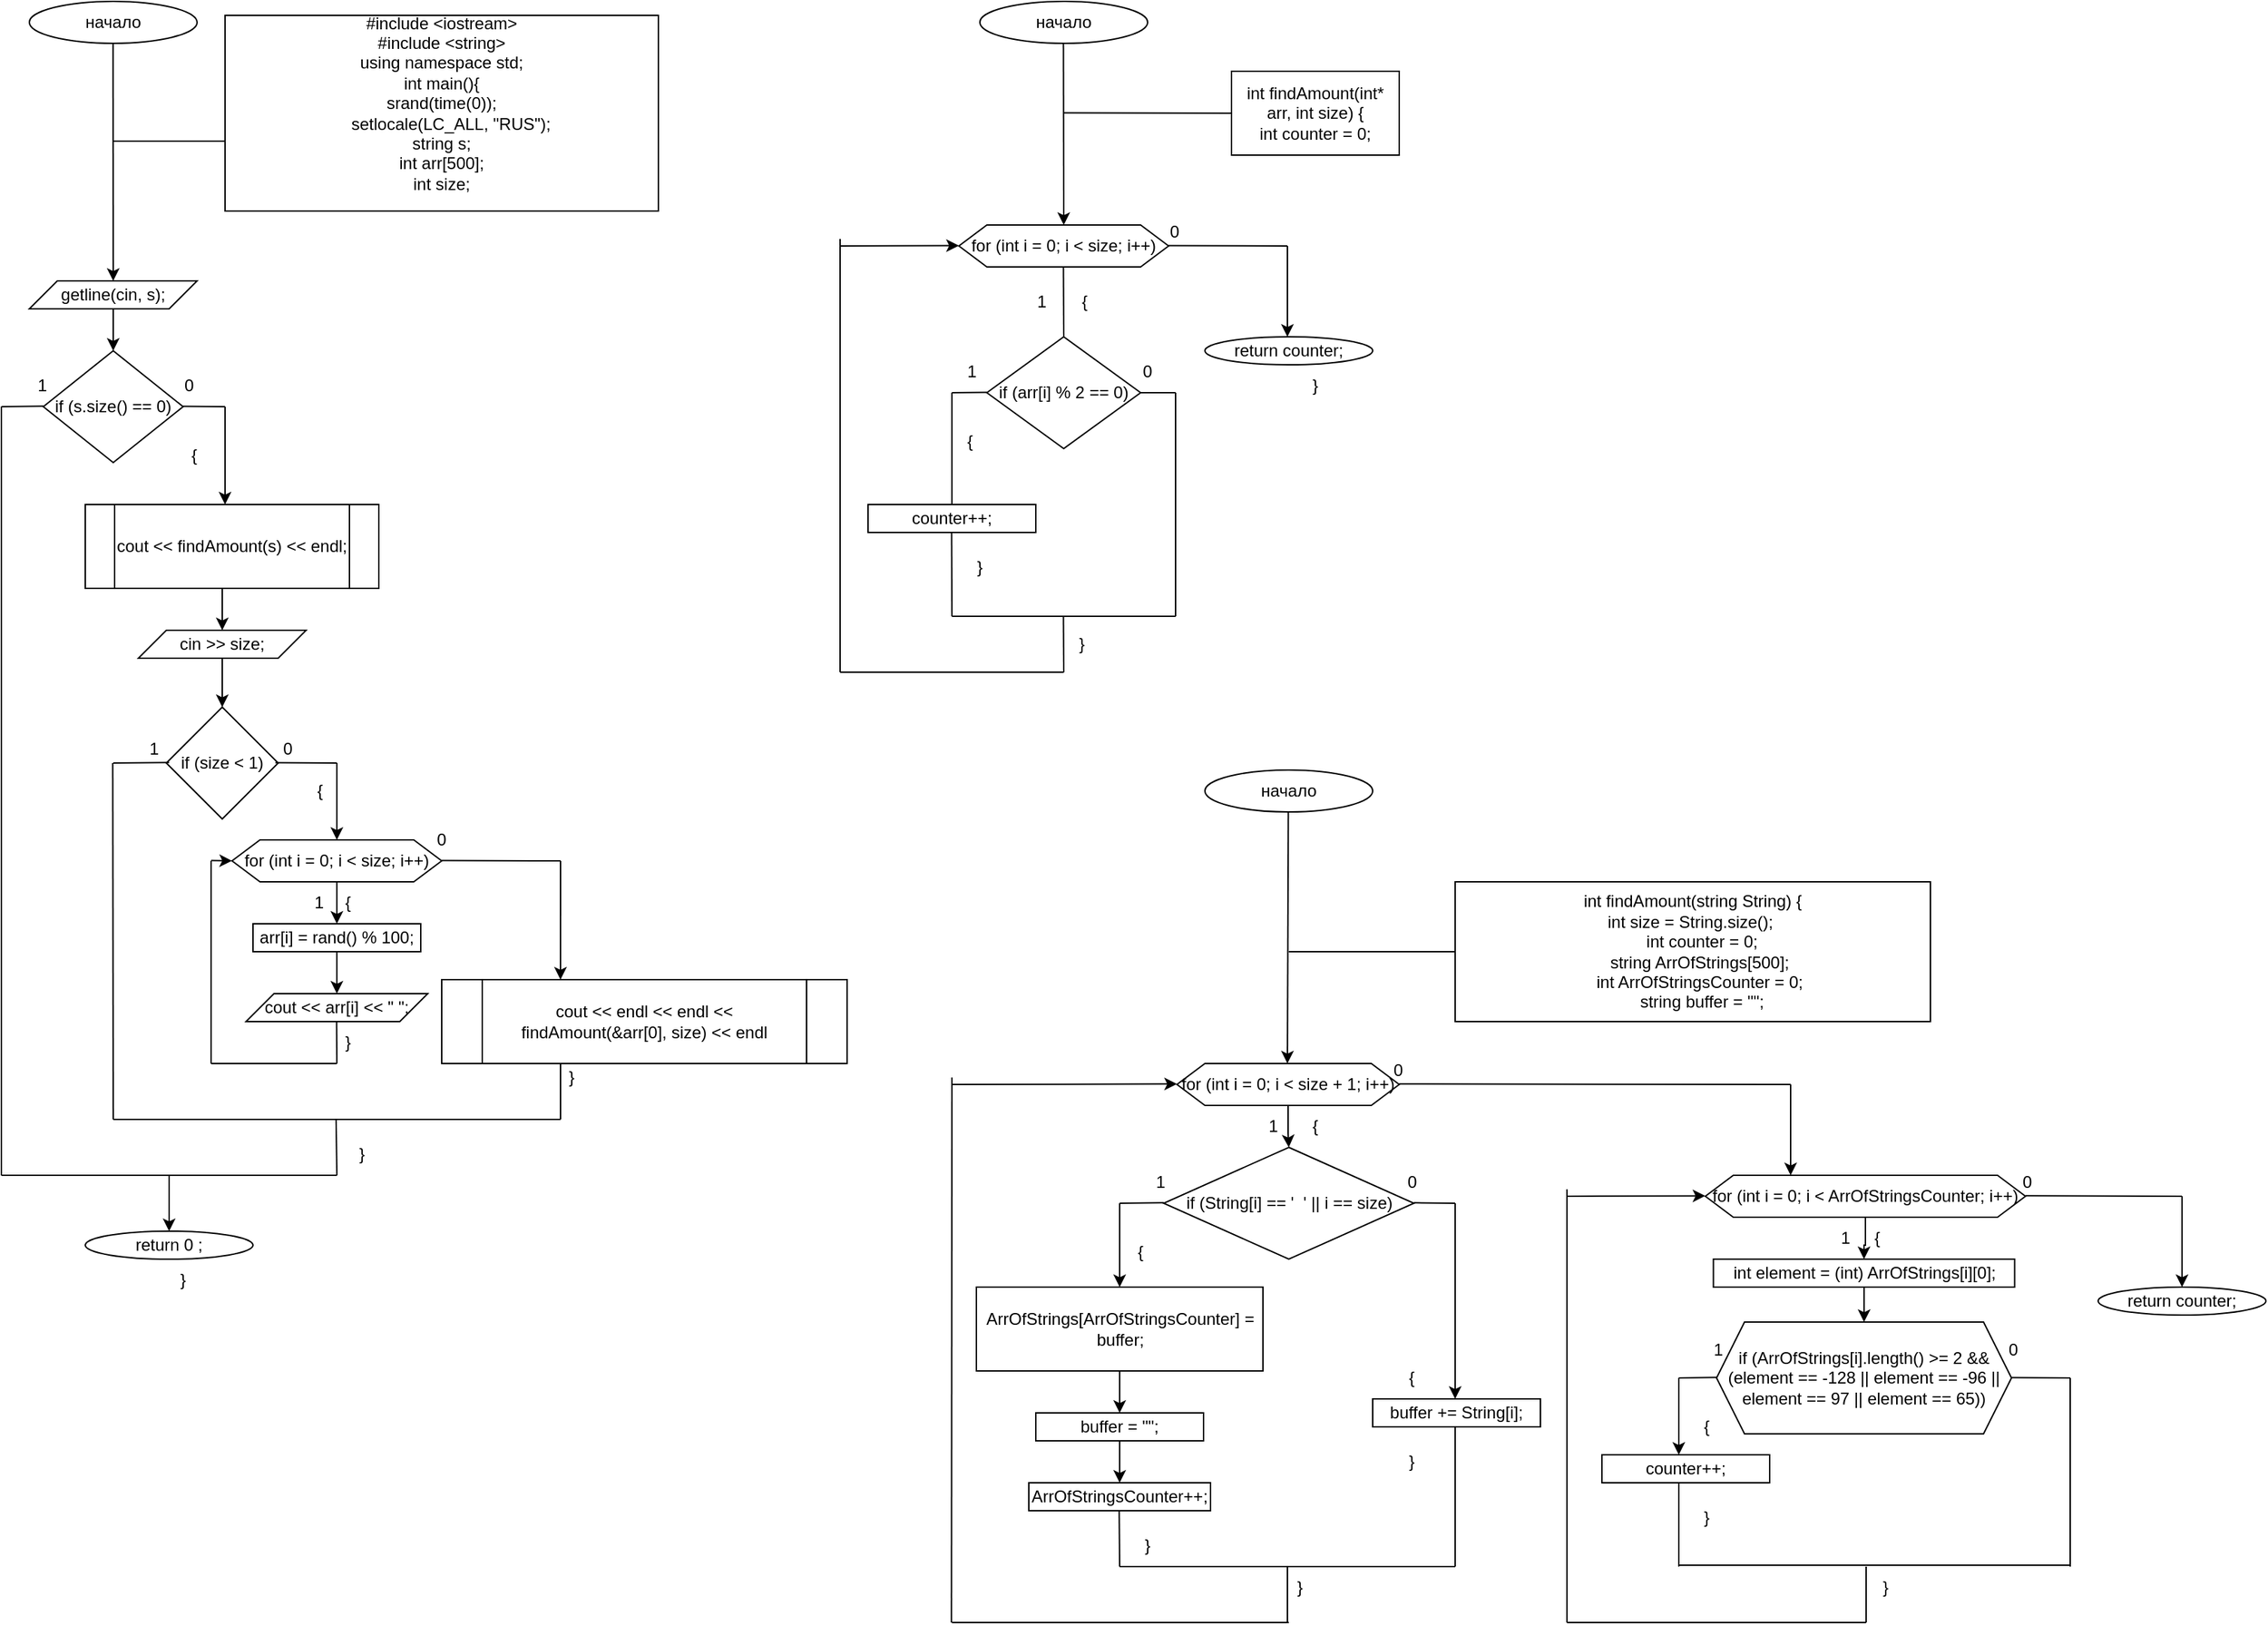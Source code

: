 <mxfile version="23.0.2" type="device">
  <diagram name="Страница — 1" id="Nsl4PjFnW2P_ydw8jDmf">
    <mxGraphModel dx="989" dy="582" grid="1" gridSize="10" guides="1" tooltips="1" connect="1" arrows="1" fold="1" page="1" pageScale="1" pageWidth="827" pageHeight="1169" math="0" shadow="0">
      <root>
        <mxCell id="0" />
        <mxCell id="1" parent="0" />
        <mxCell id="8GzPHoI4pkh3_ykbYWFn-1" value="начало" style="ellipse;whiteSpace=wrap;html=1;" parent="1" vertex="1">
          <mxGeometry x="340" width="120" height="30" as="geometry" />
        </mxCell>
        <mxCell id="8GzPHoI4pkh3_ykbYWFn-2" value="" style="endArrow=classic;html=1;rounded=0;" parent="1" edge="1">
          <mxGeometry width="50" height="50" relative="1" as="geometry">
            <mxPoint x="399.86" y="30" as="sourcePoint" />
            <mxPoint x="400" y="200" as="targetPoint" />
          </mxGeometry>
        </mxCell>
        <mxCell id="8GzPHoI4pkh3_ykbYWFn-3" value="" style="endArrow=none;html=1;rounded=0;" parent="1" edge="1">
          <mxGeometry width="50" height="50" relative="1" as="geometry">
            <mxPoint x="400" y="100" as="sourcePoint" />
            <mxPoint x="480" y="100" as="targetPoint" />
          </mxGeometry>
        </mxCell>
        <mxCell id="8GzPHoI4pkh3_ykbYWFn-4" value="&lt;div&gt;#include &amp;lt;iostream&amp;gt;&lt;/div&gt;&lt;div&gt;#include &amp;lt;string&amp;gt;&lt;/div&gt;&lt;div&gt;&lt;span style=&quot;background-color: initial;&quot;&gt;using namespace std;&lt;/span&gt;&lt;br&gt;&lt;/div&gt;&lt;div&gt;&lt;span style=&quot;background-color: initial;&quot;&gt;&lt;div&gt;int main()&lt;span style=&quot;background-color: initial;&quot;&gt;{&lt;/span&gt;&lt;/div&gt;&lt;div&gt;&lt;span style=&quot;background-color: initial;&quot;&gt;srand(time(0));&lt;br&gt;&lt;/span&gt;&lt;/div&gt;&lt;div&gt;&lt;span style=&quot;&quot;&gt;&amp;nbsp;&amp;nbsp;&amp;nbsp;&amp;nbsp;&lt;/span&gt;setlocale(LC_ALL, &quot;RUS&quot;);&lt;/div&gt;&lt;div&gt;string s;&lt;/div&gt;&lt;div&gt;&lt;div&gt;int arr[500];&lt;/div&gt;&lt;div&gt;int size;&lt;span style=&quot;&quot;&gt;&lt;/span&gt;&lt;/div&gt;&lt;/div&gt;&lt;div&gt;&lt;br&gt;&lt;/div&gt;&lt;/span&gt;&lt;/div&gt;" style="rounded=0;whiteSpace=wrap;html=1;" parent="1" vertex="1">
          <mxGeometry x="480" y="10" width="310" height="140" as="geometry" />
        </mxCell>
        <mxCell id="8GzPHoI4pkh3_ykbYWFn-7" style="edgeStyle=orthogonalEdgeStyle;rounded=0;orthogonalLoop=1;jettySize=auto;html=1;entryX=0.5;entryY=0;entryDx=0;entryDy=0;" parent="1" source="8GzPHoI4pkh3_ykbYWFn-5" target="8GzPHoI4pkh3_ykbYWFn-6" edge="1">
          <mxGeometry relative="1" as="geometry" />
        </mxCell>
        <mxCell id="8GzPHoI4pkh3_ykbYWFn-5" value="getline(cin, s);" style="shape=parallelogram;perimeter=parallelogramPerimeter;whiteSpace=wrap;html=1;fixedSize=1;" parent="1" vertex="1">
          <mxGeometry x="340" y="200" width="120" height="20" as="geometry" />
        </mxCell>
        <mxCell id="8GzPHoI4pkh3_ykbYWFn-6" value="if (s.size() == 0)" style="rhombus;whiteSpace=wrap;html=1;" parent="1" vertex="1">
          <mxGeometry x="350" y="250" width="100" height="80" as="geometry" />
        </mxCell>
        <mxCell id="8GzPHoI4pkh3_ykbYWFn-8" value="" style="endArrow=none;html=1;rounded=0;" parent="1" edge="1">
          <mxGeometry width="50" height="50" relative="1" as="geometry">
            <mxPoint x="450" y="289.8" as="sourcePoint" />
            <mxPoint x="480" y="290" as="targetPoint" />
          </mxGeometry>
        </mxCell>
        <mxCell id="8GzPHoI4pkh3_ykbYWFn-9" value="" style="endArrow=classic;html=1;rounded=0;" parent="1" edge="1">
          <mxGeometry width="50" height="50" relative="1" as="geometry">
            <mxPoint x="480" y="290" as="sourcePoint" />
            <mxPoint x="480" y="360" as="targetPoint" />
          </mxGeometry>
        </mxCell>
        <mxCell id="8GzPHoI4pkh3_ykbYWFn-12" style="edgeStyle=orthogonalEdgeStyle;rounded=0;orthogonalLoop=1;jettySize=auto;html=1;entryX=0.5;entryY=0;entryDx=0;entryDy=0;" parent="1" target="8GzPHoI4pkh3_ykbYWFn-11" edge="1">
          <mxGeometry relative="1" as="geometry">
            <mxPoint x="478" y="420" as="sourcePoint" />
          </mxGeometry>
        </mxCell>
        <mxCell id="8GzPHoI4pkh3_ykbYWFn-14" style="edgeStyle=orthogonalEdgeStyle;rounded=0;orthogonalLoop=1;jettySize=auto;html=1;entryX=0.5;entryY=0;entryDx=0;entryDy=0;" parent="1" source="8GzPHoI4pkh3_ykbYWFn-11" target="8GzPHoI4pkh3_ykbYWFn-13" edge="1">
          <mxGeometry relative="1" as="geometry" />
        </mxCell>
        <mxCell id="8GzPHoI4pkh3_ykbYWFn-11" value="cin &amp;gt;&amp;gt; size;" style="shape=parallelogram;perimeter=parallelogramPerimeter;whiteSpace=wrap;html=1;fixedSize=1;" parent="1" vertex="1">
          <mxGeometry x="418" y="450" width="120" height="20" as="geometry" />
        </mxCell>
        <mxCell id="8GzPHoI4pkh3_ykbYWFn-13" value="if (size &amp;lt; 1)" style="rhombus;whiteSpace=wrap;html=1;" parent="1" vertex="1">
          <mxGeometry x="438" y="505" width="80" height="80" as="geometry" />
        </mxCell>
        <mxCell id="8GzPHoI4pkh3_ykbYWFn-15" value="" style="endArrow=none;html=1;rounded=0;" parent="1" edge="1">
          <mxGeometry width="50" height="50" relative="1" as="geometry">
            <mxPoint x="516" y="544.8" as="sourcePoint" />
            <mxPoint x="560" y="545" as="targetPoint" />
          </mxGeometry>
        </mxCell>
        <mxCell id="8GzPHoI4pkh3_ykbYWFn-16" value="" style="endArrow=classic;html=1;rounded=0;" parent="1" edge="1">
          <mxGeometry width="50" height="50" relative="1" as="geometry">
            <mxPoint x="560" y="545" as="sourcePoint" />
            <mxPoint x="560" y="600" as="targetPoint" />
          </mxGeometry>
        </mxCell>
        <mxCell id="8GzPHoI4pkh3_ykbYWFn-20" style="edgeStyle=orthogonalEdgeStyle;rounded=0;orthogonalLoop=1;jettySize=auto;html=1;entryX=0.5;entryY=0;entryDx=0;entryDy=0;" parent="1" source="8GzPHoI4pkh3_ykbYWFn-17" target="8GzPHoI4pkh3_ykbYWFn-18" edge="1">
          <mxGeometry relative="1" as="geometry" />
        </mxCell>
        <mxCell id="8GzPHoI4pkh3_ykbYWFn-17" value="for (int i = 0; i &amp;lt; size; i++)" style="shape=hexagon;perimeter=hexagonPerimeter2;whiteSpace=wrap;html=1;fixedSize=1;" parent="1" vertex="1">
          <mxGeometry x="485" y="600" width="150" height="30" as="geometry" />
        </mxCell>
        <mxCell id="8GzPHoI4pkh3_ykbYWFn-23" style="edgeStyle=orthogonalEdgeStyle;rounded=0;orthogonalLoop=1;jettySize=auto;html=1;entryX=0.5;entryY=0;entryDx=0;entryDy=0;" parent="1" source="8GzPHoI4pkh3_ykbYWFn-18" target="8GzPHoI4pkh3_ykbYWFn-21" edge="1">
          <mxGeometry relative="1" as="geometry" />
        </mxCell>
        <mxCell id="8GzPHoI4pkh3_ykbYWFn-18" value="arr[i] = rand() % 100;" style="rounded=0;whiteSpace=wrap;html=1;" parent="1" vertex="1">
          <mxGeometry x="500" y="660" width="120" height="20" as="geometry" />
        </mxCell>
        <mxCell id="8GzPHoI4pkh3_ykbYWFn-19" value="cout &amp;lt;&amp;lt; findAmount(s) &amp;lt;&amp;lt; endl;" style="shape=process;whiteSpace=wrap;html=1;backgroundOutline=1;" parent="1" vertex="1">
          <mxGeometry x="380" y="360" width="210" height="60" as="geometry" />
        </mxCell>
        <mxCell id="8GzPHoI4pkh3_ykbYWFn-21" value="cout &amp;lt;&amp;lt; arr[i] &amp;lt;&amp;lt; &quot; &quot;;" style="shape=parallelogram;perimeter=parallelogramPerimeter;whiteSpace=wrap;html=1;fixedSize=1;" parent="1" vertex="1">
          <mxGeometry x="495" y="710" width="130" height="20" as="geometry" />
        </mxCell>
        <mxCell id="8GzPHoI4pkh3_ykbYWFn-24" value="" style="endArrow=none;html=1;rounded=0;" parent="1" edge="1">
          <mxGeometry width="50" height="50" relative="1" as="geometry">
            <mxPoint x="559.8" y="730" as="sourcePoint" />
            <mxPoint x="560" y="760" as="targetPoint" />
          </mxGeometry>
        </mxCell>
        <mxCell id="8GzPHoI4pkh3_ykbYWFn-25" value="" style="endArrow=none;html=1;rounded=0;" parent="1" edge="1">
          <mxGeometry width="50" height="50" relative="1" as="geometry">
            <mxPoint x="470" y="760" as="sourcePoint" />
            <mxPoint x="560" y="760" as="targetPoint" />
          </mxGeometry>
        </mxCell>
        <mxCell id="8GzPHoI4pkh3_ykbYWFn-26" value="" style="endArrow=none;html=1;rounded=0;" parent="1" edge="1">
          <mxGeometry width="50" height="50" relative="1" as="geometry">
            <mxPoint x="470" y="760" as="sourcePoint" />
            <mxPoint x="470" y="615" as="targetPoint" />
          </mxGeometry>
        </mxCell>
        <mxCell id="8GzPHoI4pkh3_ykbYWFn-27" value="" style="endArrow=classic;html=1;rounded=0;entryX=0;entryY=0.5;entryDx=0;entryDy=0;" parent="1" target="8GzPHoI4pkh3_ykbYWFn-17" edge="1">
          <mxGeometry width="50" height="50" relative="1" as="geometry">
            <mxPoint x="470" y="614.8" as="sourcePoint" />
            <mxPoint x="510" y="614.8" as="targetPoint" />
          </mxGeometry>
        </mxCell>
        <mxCell id="8GzPHoI4pkh3_ykbYWFn-28" value="1" style="text;strokeColor=none;fillColor=none;align=left;verticalAlign=middle;spacingLeft=4;spacingRight=4;overflow=hidden;points=[[0,0.5],[1,0.5]];portConstraint=eastwest;rotatable=0;whiteSpace=wrap;html=1;" parent="1" vertex="1">
          <mxGeometry x="538" y="630" width="80" height="30" as="geometry" />
        </mxCell>
        <mxCell id="8GzPHoI4pkh3_ykbYWFn-29" value="{" style="text;strokeColor=none;fillColor=none;align=left;verticalAlign=middle;spacingLeft=4;spacingRight=4;overflow=hidden;points=[[0,0.5],[1,0.5]];portConstraint=eastwest;rotatable=0;whiteSpace=wrap;html=1;" parent="1" vertex="1">
          <mxGeometry x="560" y="630" width="80" height="30" as="geometry" />
        </mxCell>
        <mxCell id="8GzPHoI4pkh3_ykbYWFn-30" value="}" style="text;strokeColor=none;fillColor=none;align=left;verticalAlign=middle;spacingLeft=4;spacingRight=4;overflow=hidden;points=[[0,0.5],[1,0.5]];portConstraint=eastwest;rotatable=0;whiteSpace=wrap;html=1;" parent="1" vertex="1">
          <mxGeometry x="560" y="730" width="80" height="30" as="geometry" />
        </mxCell>
        <mxCell id="8GzPHoI4pkh3_ykbYWFn-31" value="" style="endArrow=none;html=1;rounded=0;" parent="1" edge="1">
          <mxGeometry width="50" height="50" relative="1" as="geometry">
            <mxPoint x="635" y="614.8" as="sourcePoint" />
            <mxPoint x="720" y="615" as="targetPoint" />
          </mxGeometry>
        </mxCell>
        <mxCell id="8GzPHoI4pkh3_ykbYWFn-32" value="" style="endArrow=classic;html=1;rounded=0;entryX=0.293;entryY=0;entryDx=0;entryDy=0;entryPerimeter=0;" parent="1" target="8GzPHoI4pkh3_ykbYWFn-34" edge="1">
          <mxGeometry width="50" height="50" relative="1" as="geometry">
            <mxPoint x="720" y="615" as="sourcePoint" />
            <mxPoint x="720" y="680" as="targetPoint" />
          </mxGeometry>
        </mxCell>
        <mxCell id="8GzPHoI4pkh3_ykbYWFn-34" value="cout &amp;lt;&amp;lt; endl &amp;lt;&amp;lt; endl &amp;lt;&amp;lt; findAmount(&amp;amp;arr[0], size) &amp;lt;&amp;lt; endl" style="shape=process;whiteSpace=wrap;html=1;backgroundOutline=1;" parent="1" vertex="1">
          <mxGeometry x="635" y="700" width="290" height="60" as="geometry" />
        </mxCell>
        <mxCell id="8GzPHoI4pkh3_ykbYWFn-35" value="" style="endArrow=none;html=1;rounded=0;" parent="1" edge="1">
          <mxGeometry width="50" height="50" relative="1" as="geometry">
            <mxPoint x="720" y="800" as="sourcePoint" />
            <mxPoint x="720" y="760" as="targetPoint" />
          </mxGeometry>
        </mxCell>
        <mxCell id="8GzPHoI4pkh3_ykbYWFn-36" value="0" style="text;html=1;strokeColor=none;fillColor=none;align=center;verticalAlign=middle;whiteSpace=wrap;rounded=0;" parent="1" vertex="1">
          <mxGeometry x="495" y="520" width="60" height="30" as="geometry" />
        </mxCell>
        <mxCell id="8GzPHoI4pkh3_ykbYWFn-37" value="{" style="text;html=1;strokeColor=none;fillColor=none;align=center;verticalAlign=middle;whiteSpace=wrap;rounded=0;" parent="1" vertex="1">
          <mxGeometry x="518" y="550" width="60" height="30" as="geometry" />
        </mxCell>
        <mxCell id="8GzPHoI4pkh3_ykbYWFn-38" value="}" style="text;strokeColor=none;fillColor=none;align=left;verticalAlign=middle;spacingLeft=4;spacingRight=4;overflow=hidden;points=[[0,0.5],[1,0.5]];portConstraint=eastwest;rotatable=0;whiteSpace=wrap;html=1;" parent="1" vertex="1">
          <mxGeometry x="720" y="760" width="80" height="20" as="geometry" />
        </mxCell>
        <mxCell id="8GzPHoI4pkh3_ykbYWFn-39" value="" style="endArrow=none;html=1;rounded=0;" parent="1" edge="1">
          <mxGeometry width="50" height="50" relative="1" as="geometry">
            <mxPoint x="400" y="800" as="sourcePoint" />
            <mxPoint x="720" y="800" as="targetPoint" />
          </mxGeometry>
        </mxCell>
        <mxCell id="8GzPHoI4pkh3_ykbYWFn-40" value="" style="endArrow=none;html=1;rounded=0;" parent="1" edge="1">
          <mxGeometry width="50" height="50" relative="1" as="geometry">
            <mxPoint x="400" y="545" as="sourcePoint" />
            <mxPoint x="440" y="544.66" as="targetPoint" />
          </mxGeometry>
        </mxCell>
        <mxCell id="8GzPHoI4pkh3_ykbYWFn-41" value="" style="endArrow=none;html=1;rounded=0;" parent="1" edge="1">
          <mxGeometry width="50" height="50" relative="1" as="geometry">
            <mxPoint x="400" y="800" as="sourcePoint" />
            <mxPoint x="399.66" y="545" as="targetPoint" />
          </mxGeometry>
        </mxCell>
        <mxCell id="8GzPHoI4pkh3_ykbYWFn-43" value="" style="endArrow=none;html=1;rounded=0;" parent="1" edge="1">
          <mxGeometry width="50" height="50" relative="1" as="geometry">
            <mxPoint x="560" y="840" as="sourcePoint" />
            <mxPoint x="559.43" y="800" as="targetPoint" />
          </mxGeometry>
        </mxCell>
        <mxCell id="8GzPHoI4pkh3_ykbYWFn-44" value="" style="endArrow=none;html=1;rounded=0;" parent="1" edge="1">
          <mxGeometry width="50" height="50" relative="1" as="geometry">
            <mxPoint x="320" y="840" as="sourcePoint" />
            <mxPoint x="560" y="840" as="targetPoint" />
          </mxGeometry>
        </mxCell>
        <mxCell id="8GzPHoI4pkh3_ykbYWFn-45" value="" style="endArrow=none;html=1;rounded=0;" parent="1" edge="1">
          <mxGeometry width="50" height="50" relative="1" as="geometry">
            <mxPoint x="320" y="290" as="sourcePoint" />
            <mxPoint x="350" y="289.58" as="targetPoint" />
          </mxGeometry>
        </mxCell>
        <mxCell id="8GzPHoI4pkh3_ykbYWFn-46" value="" style="endArrow=none;html=1;rounded=0;" parent="1" edge="1">
          <mxGeometry width="50" height="50" relative="1" as="geometry">
            <mxPoint x="320" y="840" as="sourcePoint" />
            <mxPoint x="320" y="290" as="targetPoint" />
          </mxGeometry>
        </mxCell>
        <mxCell id="8GzPHoI4pkh3_ykbYWFn-47" value="" style="endArrow=classic;html=1;rounded=0;" parent="1" edge="1">
          <mxGeometry width="50" height="50" relative="1" as="geometry">
            <mxPoint x="440" y="840" as="sourcePoint" />
            <mxPoint x="440" y="880" as="targetPoint" />
          </mxGeometry>
        </mxCell>
        <mxCell id="8GzPHoI4pkh3_ykbYWFn-48" value="return 0 ;" style="ellipse;whiteSpace=wrap;html=1;" parent="1" vertex="1">
          <mxGeometry x="380" y="880" width="120" height="20" as="geometry" />
        </mxCell>
        <mxCell id="8GzPHoI4pkh3_ykbYWFn-49" value="}" style="text;strokeColor=none;fillColor=none;align=left;verticalAlign=middle;spacingLeft=4;spacingRight=4;overflow=hidden;points=[[0,0.5],[1,0.5]];portConstraint=eastwest;rotatable=0;whiteSpace=wrap;html=1;" parent="1" vertex="1">
          <mxGeometry x="570" y="810" width="80" height="30" as="geometry" />
        </mxCell>
        <mxCell id="8GzPHoI4pkh3_ykbYWFn-50" value="0" style="text;strokeColor=none;fillColor=none;align=left;verticalAlign=middle;spacingLeft=4;spacingRight=4;overflow=hidden;points=[[0,0.5],[1,0.5]];portConstraint=eastwest;rotatable=0;whiteSpace=wrap;html=1;" parent="1" vertex="1">
          <mxGeometry x="445" y="260" width="80" height="30" as="geometry" />
        </mxCell>
        <mxCell id="8GzPHoI4pkh3_ykbYWFn-51" value="1" style="text;strokeColor=none;fillColor=none;align=left;verticalAlign=middle;spacingLeft=4;spacingRight=4;overflow=hidden;points=[[0,0.5],[1,0.5]];portConstraint=eastwest;rotatable=0;whiteSpace=wrap;html=1;" parent="1" vertex="1">
          <mxGeometry x="420" y="520" width="80" height="30" as="geometry" />
        </mxCell>
        <mxCell id="8GzPHoI4pkh3_ykbYWFn-52" value="1" style="text;strokeColor=none;fillColor=none;align=left;verticalAlign=middle;spacingLeft=4;spacingRight=4;overflow=hidden;points=[[0,0.5],[1,0.5]];portConstraint=eastwest;rotatable=0;whiteSpace=wrap;html=1;" parent="1" vertex="1">
          <mxGeometry x="340" y="260" width="80" height="30" as="geometry" />
        </mxCell>
        <mxCell id="8GzPHoI4pkh3_ykbYWFn-53" value="}" style="text;html=1;strokeColor=none;fillColor=none;align=center;verticalAlign=middle;whiteSpace=wrap;rounded=0;" parent="1" vertex="1">
          <mxGeometry x="420" y="900" width="60" height="30" as="geometry" />
        </mxCell>
        <mxCell id="8GzPHoI4pkh3_ykbYWFn-54" value="{" style="text;strokeColor=none;fillColor=none;align=left;verticalAlign=middle;spacingLeft=4;spacingRight=4;overflow=hidden;points=[[0,0.5],[1,0.5]];portConstraint=eastwest;rotatable=0;whiteSpace=wrap;html=1;" parent="1" vertex="1">
          <mxGeometry x="450" y="310" width="80" height="30" as="geometry" />
        </mxCell>
        <mxCell id="8GzPHoI4pkh3_ykbYWFn-55" value="0" style="text;html=1;strokeColor=none;fillColor=none;align=center;verticalAlign=middle;whiteSpace=wrap;rounded=0;" parent="1" vertex="1">
          <mxGeometry x="605" y="585" width="60" height="30" as="geometry" />
        </mxCell>
        <mxCell id="8GzPHoI4pkh3_ykbYWFn-56" value="начало" style="ellipse;whiteSpace=wrap;html=1;" parent="1" vertex="1">
          <mxGeometry x="1020" width="120" height="30" as="geometry" />
        </mxCell>
        <mxCell id="8GzPHoI4pkh3_ykbYWFn-58" value="" style="endArrow=none;html=1;rounded=0;" parent="1" edge="1">
          <mxGeometry width="50" height="50" relative="1" as="geometry">
            <mxPoint x="1080" y="79.76" as="sourcePoint" />
            <mxPoint x="1200" y="80" as="targetPoint" />
          </mxGeometry>
        </mxCell>
        <mxCell id="8GzPHoI4pkh3_ykbYWFn-59" value="&lt;div&gt;int findAmount(int* arr, int size)&amp;nbsp;&lt;span style=&quot;background-color: initial;&quot;&gt;{&lt;/span&gt;&lt;/div&gt;&lt;div&gt;int counter = 0;&lt;span style=&quot;&quot;&gt;&lt;/span&gt;&lt;/div&gt;" style="rounded=0;whiteSpace=wrap;html=1;" parent="1" vertex="1">
          <mxGeometry x="1200" y="50" width="120" height="60" as="geometry" />
        </mxCell>
        <mxCell id="8GzPHoI4pkh3_ykbYWFn-61" value="" style="endArrow=classic;html=1;rounded=0;" parent="1" edge="1">
          <mxGeometry width="50" height="50" relative="1" as="geometry">
            <mxPoint x="1079.76" y="30" as="sourcePoint" />
            <mxPoint x="1080" y="160" as="targetPoint" />
          </mxGeometry>
        </mxCell>
        <mxCell id="8GzPHoI4pkh3_ykbYWFn-62" value="for (int i = 0; i &amp;lt; size; i++)" style="shape=hexagon;perimeter=hexagonPerimeter2;whiteSpace=wrap;html=1;fixedSize=1;" parent="1" vertex="1">
          <mxGeometry x="1005" y="160" width="150" height="30" as="geometry" />
        </mxCell>
        <mxCell id="8GzPHoI4pkh3_ykbYWFn-63" value="" style="endArrow=none;html=1;rounded=0;" parent="1" edge="1">
          <mxGeometry width="50" height="50" relative="1" as="geometry">
            <mxPoint x="1080" y="240" as="sourcePoint" />
            <mxPoint x="1079.76" y="190" as="targetPoint" />
          </mxGeometry>
        </mxCell>
        <mxCell id="8GzPHoI4pkh3_ykbYWFn-64" value="if (arr[i] % 2 == 0)" style="rhombus;whiteSpace=wrap;html=1;" parent="1" vertex="1">
          <mxGeometry x="1025" y="240" width="110" height="80" as="geometry" />
        </mxCell>
        <mxCell id="8GzPHoI4pkh3_ykbYWFn-65" value="" style="endArrow=none;html=1;rounded=0;" parent="1" edge="1">
          <mxGeometry width="50" height="50" relative="1" as="geometry">
            <mxPoint x="1000" y="280" as="sourcePoint" />
            <mxPoint x="1025" y="279.76" as="targetPoint" />
          </mxGeometry>
        </mxCell>
        <mxCell id="8GzPHoI4pkh3_ykbYWFn-66" value="" style="endArrow=none;html=1;rounded=0;" parent="1" edge="1">
          <mxGeometry width="50" height="50" relative="1" as="geometry">
            <mxPoint x="1000" y="280" as="sourcePoint" />
            <mxPoint x="1000" y="360" as="targetPoint" />
          </mxGeometry>
        </mxCell>
        <mxCell id="8GzPHoI4pkh3_ykbYWFn-67" value="counter++;" style="rounded=0;whiteSpace=wrap;html=1;" parent="1" vertex="1">
          <mxGeometry x="940" y="360" width="120" height="20" as="geometry" />
        </mxCell>
        <mxCell id="8GzPHoI4pkh3_ykbYWFn-68" value="1" style="text;strokeColor=none;fillColor=none;align=left;verticalAlign=middle;spacingLeft=4;spacingRight=4;overflow=hidden;points=[[0,0.5],[1,0.5]];portConstraint=eastwest;rotatable=0;whiteSpace=wrap;html=1;" parent="1" vertex="1">
          <mxGeometry x="1005" y="250" width="80" height="30" as="geometry" />
        </mxCell>
        <mxCell id="8GzPHoI4pkh3_ykbYWFn-69" value="" style="endArrow=none;html=1;rounded=0;" parent="1" edge="1">
          <mxGeometry width="50" height="50" relative="1" as="geometry">
            <mxPoint x="1135" y="280" as="sourcePoint" />
            <mxPoint x="1160" y="280" as="targetPoint" />
          </mxGeometry>
        </mxCell>
        <mxCell id="8GzPHoI4pkh3_ykbYWFn-70" value="" style="endArrow=none;html=1;rounded=0;" parent="1" edge="1">
          <mxGeometry width="50" height="50" relative="1" as="geometry">
            <mxPoint x="1160" y="440" as="sourcePoint" />
            <mxPoint x="1160" y="280" as="targetPoint" />
          </mxGeometry>
        </mxCell>
        <mxCell id="8GzPHoI4pkh3_ykbYWFn-71" value="0" style="text;html=1;strokeColor=none;fillColor=none;align=center;verticalAlign=middle;whiteSpace=wrap;rounded=0;" parent="1" vertex="1">
          <mxGeometry x="1110" y="250" width="60" height="30" as="geometry" />
        </mxCell>
        <mxCell id="8GzPHoI4pkh3_ykbYWFn-72" value="" style="endArrow=none;html=1;rounded=0;" parent="1" edge="1">
          <mxGeometry width="50" height="50" relative="1" as="geometry">
            <mxPoint x="1000" y="440" as="sourcePoint" />
            <mxPoint x="999.76" y="380" as="targetPoint" />
          </mxGeometry>
        </mxCell>
        <mxCell id="8GzPHoI4pkh3_ykbYWFn-73" value="" style="endArrow=none;html=1;rounded=0;" parent="1" edge="1">
          <mxGeometry width="50" height="50" relative="1" as="geometry">
            <mxPoint x="1000" y="440" as="sourcePoint" />
            <mxPoint x="1160" y="440" as="targetPoint" />
          </mxGeometry>
        </mxCell>
        <mxCell id="8GzPHoI4pkh3_ykbYWFn-75" value="" style="endArrow=none;html=1;rounded=0;" parent="1" edge="1">
          <mxGeometry width="50" height="50" relative="1" as="geometry">
            <mxPoint x="1080" y="480" as="sourcePoint" />
            <mxPoint x="1079.76" y="440" as="targetPoint" />
          </mxGeometry>
        </mxCell>
        <mxCell id="8GzPHoI4pkh3_ykbYWFn-76" value="" style="endArrow=none;html=1;rounded=0;" parent="1" edge="1">
          <mxGeometry width="50" height="50" relative="1" as="geometry">
            <mxPoint x="920" y="480" as="sourcePoint" />
            <mxPoint x="1080" y="480" as="targetPoint" />
          </mxGeometry>
        </mxCell>
        <mxCell id="8GzPHoI4pkh3_ykbYWFn-77" value="" style="endArrow=none;html=1;rounded=0;" parent="1" edge="1">
          <mxGeometry width="50" height="50" relative="1" as="geometry">
            <mxPoint x="920" y="480" as="sourcePoint" />
            <mxPoint x="920" y="170" as="targetPoint" />
          </mxGeometry>
        </mxCell>
        <mxCell id="8GzPHoI4pkh3_ykbYWFn-78" value="" style="endArrow=classic;html=1;rounded=0;" parent="1" edge="1">
          <mxGeometry width="50" height="50" relative="1" as="geometry">
            <mxPoint x="920" y="175" as="sourcePoint" />
            <mxPoint x="1005" y="174.76" as="targetPoint" />
          </mxGeometry>
        </mxCell>
        <mxCell id="8GzPHoI4pkh3_ykbYWFn-79" value="1" style="text;strokeColor=none;fillColor=none;align=left;verticalAlign=middle;spacingLeft=4;spacingRight=4;overflow=hidden;points=[[0,0.5],[1,0.5]];portConstraint=eastwest;rotatable=0;whiteSpace=wrap;html=1;" parent="1" vertex="1">
          <mxGeometry x="1055" y="200" width="80" height="30" as="geometry" />
        </mxCell>
        <mxCell id="8GzPHoI4pkh3_ykbYWFn-80" value="{" style="text;html=1;strokeColor=none;fillColor=none;align=center;verticalAlign=middle;whiteSpace=wrap;rounded=0;" parent="1" vertex="1">
          <mxGeometry x="1065" y="200" width="60" height="30" as="geometry" />
        </mxCell>
        <mxCell id="8GzPHoI4pkh3_ykbYWFn-81" value="{" style="text;strokeColor=none;fillColor=none;align=left;verticalAlign=middle;spacingLeft=4;spacingRight=4;overflow=hidden;points=[[0,0.5],[1,0.5]];portConstraint=eastwest;rotatable=0;whiteSpace=wrap;html=1;" parent="1" vertex="1">
          <mxGeometry x="1005" y="300" width="80" height="30" as="geometry" />
        </mxCell>
        <mxCell id="8GzPHoI4pkh3_ykbYWFn-82" value="}" style="text;html=1;strokeColor=none;fillColor=none;align=center;verticalAlign=middle;whiteSpace=wrap;rounded=0;" parent="1" vertex="1">
          <mxGeometry x="990" y="390" width="60" height="30" as="geometry" />
        </mxCell>
        <mxCell id="8GzPHoI4pkh3_ykbYWFn-83" value="}" style="text;strokeColor=none;fillColor=none;align=left;verticalAlign=middle;spacingLeft=4;spacingRight=4;overflow=hidden;points=[[0,0.5],[1,0.5]];portConstraint=eastwest;rotatable=0;whiteSpace=wrap;html=1;" parent="1" vertex="1">
          <mxGeometry x="1085" y="445" width="80" height="30" as="geometry" />
        </mxCell>
        <mxCell id="8GzPHoI4pkh3_ykbYWFn-84" value="" style="endArrow=none;html=1;rounded=0;" parent="1" edge="1">
          <mxGeometry width="50" height="50" relative="1" as="geometry">
            <mxPoint x="1155" y="174.71" as="sourcePoint" />
            <mxPoint x="1240" y="175" as="targetPoint" />
          </mxGeometry>
        </mxCell>
        <mxCell id="8GzPHoI4pkh3_ykbYWFn-85" value="" style="endArrow=classic;html=1;rounded=0;" parent="1" edge="1">
          <mxGeometry width="50" height="50" relative="1" as="geometry">
            <mxPoint x="1240" y="175" as="sourcePoint" />
            <mxPoint x="1240" y="240" as="targetPoint" />
          </mxGeometry>
        </mxCell>
        <mxCell id="8GzPHoI4pkh3_ykbYWFn-86" value="return counter;" style="ellipse;whiteSpace=wrap;html=1;" parent="1" vertex="1">
          <mxGeometry x="1181" y="240" width="120" height="20" as="geometry" />
        </mxCell>
        <mxCell id="8GzPHoI4pkh3_ykbYWFn-87" value="}" style="text;html=1;strokeColor=none;fillColor=none;align=center;verticalAlign=middle;whiteSpace=wrap;rounded=0;" parent="1" vertex="1">
          <mxGeometry x="1230" y="260" width="60" height="30" as="geometry" />
        </mxCell>
        <mxCell id="8GzPHoI4pkh3_ykbYWFn-88" value="0" style="text;strokeColor=none;fillColor=none;align=left;verticalAlign=middle;spacingLeft=4;spacingRight=4;overflow=hidden;points=[[0,0.5],[1,0.5]];portConstraint=eastwest;rotatable=0;whiteSpace=wrap;html=1;" parent="1" vertex="1">
          <mxGeometry x="1150" y="150" width="80" height="30" as="geometry" />
        </mxCell>
        <mxCell id="8GzPHoI4pkh3_ykbYWFn-89" value="начало" style="ellipse;whiteSpace=wrap;html=1;" parent="1" vertex="1">
          <mxGeometry x="1181" y="550" width="120" height="30" as="geometry" />
        </mxCell>
        <mxCell id="8GzPHoI4pkh3_ykbYWFn-90" value="" style="endArrow=classic;html=1;rounded=0;" parent="1" edge="1">
          <mxGeometry width="50" height="50" relative="1" as="geometry">
            <mxPoint x="1240.66" y="580" as="sourcePoint" />
            <mxPoint x="1240" y="760" as="targetPoint" />
          </mxGeometry>
        </mxCell>
        <mxCell id="8GzPHoI4pkh3_ykbYWFn-91" value="" style="endArrow=none;html=1;rounded=0;" parent="1" edge="1">
          <mxGeometry width="50" height="50" relative="1" as="geometry">
            <mxPoint x="1241" y="680" as="sourcePoint" />
            <mxPoint x="1360" y="680" as="targetPoint" />
          </mxGeometry>
        </mxCell>
        <mxCell id="8GzPHoI4pkh3_ykbYWFn-92" value="&lt;div&gt;int findAmount(string String)&amp;nbsp;&lt;span style=&quot;background-color: initial;&quot;&gt;{&lt;/span&gt;&lt;/div&gt;&lt;div&gt;int size = String.size();&amp;nbsp;&lt;span style=&quot;&quot;&gt;&lt;/span&gt;&lt;/div&gt;&lt;div&gt;&lt;span style=&quot;&quot;&gt;&lt;span style=&quot;&quot;&gt;&lt;span style=&quot;white-space: pre;&quot;&gt;&amp;nbsp;&amp;nbsp;&amp;nbsp;&amp;nbsp;&lt;/span&gt;&lt;/span&gt;int counter = 0;&lt;/span&gt;&lt;/div&gt;&lt;div&gt;&lt;span style=&quot;&quot;&gt;&lt;span style=&quot;&quot;&gt;&lt;span style=&quot;white-space: pre;&quot;&gt;&amp;nbsp;&amp;nbsp;&amp;nbsp;&amp;nbsp;&lt;/span&gt;&lt;/span&gt;string ArrOfStrings[500];&amp;nbsp;&lt;/span&gt;&lt;/div&gt;&lt;div&gt;&lt;span style=&quot;&quot;&gt;&lt;span style=&quot;&quot;&gt;&lt;span style=&quot;white-space: pre;&quot;&gt;&amp;nbsp;&amp;nbsp;&amp;nbsp;&amp;nbsp;&lt;/span&gt;&lt;/span&gt;int ArrOfStringsCounter = 0;&amp;nbsp;&lt;/span&gt;&lt;/div&gt;&lt;div&gt;&lt;span style=&quot;&quot;&gt;&lt;span style=&quot;&quot;&gt;&lt;span style=&quot;white-space: pre;&quot;&gt;&amp;nbsp;&amp;nbsp;&amp;nbsp;&amp;nbsp;&lt;/span&gt;&lt;/span&gt;string buffer = &quot;&quot;;&lt;/span&gt;&lt;/div&gt;" style="rounded=0;whiteSpace=wrap;html=1;" parent="1" vertex="1">
          <mxGeometry x="1360" y="630" width="340" height="100" as="geometry" />
        </mxCell>
        <mxCell id="8GzPHoI4pkh3_ykbYWFn-95" style="edgeStyle=orthogonalEdgeStyle;rounded=0;orthogonalLoop=1;jettySize=auto;html=1;entryX=0.5;entryY=0;entryDx=0;entryDy=0;" parent="1" source="8GzPHoI4pkh3_ykbYWFn-93" target="8GzPHoI4pkh3_ykbYWFn-94" edge="1">
          <mxGeometry relative="1" as="geometry" />
        </mxCell>
        <mxCell id="8GzPHoI4pkh3_ykbYWFn-93" value="for (int i = 0; i &amp;lt; size + 1; i++)" style="shape=hexagon;perimeter=hexagonPerimeter2;whiteSpace=wrap;html=1;fixedSize=1;" parent="1" vertex="1">
          <mxGeometry x="1161" y="760" width="159" height="30" as="geometry" />
        </mxCell>
        <mxCell id="8GzPHoI4pkh3_ykbYWFn-94" value="if (String[i] == &#39;&amp;nbsp; &#39; || i == size)" style="rhombus;whiteSpace=wrap;html=1;" parent="1" vertex="1">
          <mxGeometry x="1151.5" y="820" width="179" height="80" as="geometry" />
        </mxCell>
        <mxCell id="8GzPHoI4pkh3_ykbYWFn-96" value="" style="endArrow=none;html=1;rounded=0;" parent="1" edge="1">
          <mxGeometry width="50" height="50" relative="1" as="geometry">
            <mxPoint x="1120" y="860" as="sourcePoint" />
            <mxPoint x="1151.5" y="859.66" as="targetPoint" />
          </mxGeometry>
        </mxCell>
        <mxCell id="8GzPHoI4pkh3_ykbYWFn-97" value="" style="endArrow=classic;html=1;rounded=0;" parent="1" edge="1">
          <mxGeometry width="50" height="50" relative="1" as="geometry">
            <mxPoint x="1120" y="860" as="sourcePoint" />
            <mxPoint x="1120" y="920" as="targetPoint" />
          </mxGeometry>
        </mxCell>
        <mxCell id="8GzPHoI4pkh3_ykbYWFn-100" style="edgeStyle=orthogonalEdgeStyle;rounded=0;orthogonalLoop=1;jettySize=auto;html=1;entryX=0.5;entryY=0;entryDx=0;entryDy=0;" parent="1" source="8GzPHoI4pkh3_ykbYWFn-98" target="8GzPHoI4pkh3_ykbYWFn-99" edge="1">
          <mxGeometry relative="1" as="geometry" />
        </mxCell>
        <mxCell id="8GzPHoI4pkh3_ykbYWFn-98" value="ArrOfStrings[ArrOfStringsCounter] = buffer;" style="rounded=0;whiteSpace=wrap;html=1;" parent="1" vertex="1">
          <mxGeometry x="1017.5" y="920" width="205" height="60" as="geometry" />
        </mxCell>
        <mxCell id="8GzPHoI4pkh3_ykbYWFn-102" style="edgeStyle=orthogonalEdgeStyle;rounded=0;orthogonalLoop=1;jettySize=auto;html=1;entryX=0.5;entryY=0;entryDx=0;entryDy=0;" parent="1" source="8GzPHoI4pkh3_ykbYWFn-99" target="8GzPHoI4pkh3_ykbYWFn-101" edge="1">
          <mxGeometry relative="1" as="geometry" />
        </mxCell>
        <mxCell id="8GzPHoI4pkh3_ykbYWFn-99" value="buffer = &quot;&quot;;" style="rounded=0;whiteSpace=wrap;html=1;" parent="1" vertex="1">
          <mxGeometry x="1060" y="1010" width="120" height="20" as="geometry" />
        </mxCell>
        <mxCell id="8GzPHoI4pkh3_ykbYWFn-101" value="ArrOfStringsCounter++;" style="rounded=0;whiteSpace=wrap;html=1;" parent="1" vertex="1">
          <mxGeometry x="1055" y="1060" width="130" height="20" as="geometry" />
        </mxCell>
        <mxCell id="8GzPHoI4pkh3_ykbYWFn-103" value="" style="endArrow=none;html=1;rounded=0;" parent="1" edge="1">
          <mxGeometry width="50" height="50" relative="1" as="geometry">
            <mxPoint x="1119.66" y="1080" as="sourcePoint" />
            <mxPoint x="1120" y="1120" as="targetPoint" />
          </mxGeometry>
        </mxCell>
        <mxCell id="8GzPHoI4pkh3_ykbYWFn-104" value="" style="endArrow=none;html=1;rounded=0;" parent="1" edge="1">
          <mxGeometry width="50" height="50" relative="1" as="geometry">
            <mxPoint x="1330.5" y="859.66" as="sourcePoint" />
            <mxPoint x="1360" y="860" as="targetPoint" />
          </mxGeometry>
        </mxCell>
        <mxCell id="8GzPHoI4pkh3_ykbYWFn-105" value="" style="endArrow=classic;html=1;rounded=0;" parent="1" edge="1">
          <mxGeometry width="50" height="50" relative="1" as="geometry">
            <mxPoint x="1360" y="860" as="sourcePoint" />
            <mxPoint x="1360" y="1000" as="targetPoint" />
          </mxGeometry>
        </mxCell>
        <mxCell id="8GzPHoI4pkh3_ykbYWFn-106" value="buffer += String[i];" style="rounded=0;whiteSpace=wrap;html=1;" parent="1" vertex="1">
          <mxGeometry x="1301" y="1000" width="120" height="20" as="geometry" />
        </mxCell>
        <mxCell id="8GzPHoI4pkh3_ykbYWFn-107" value="" style="endArrow=none;html=1;rounded=0;" parent="1" edge="1">
          <mxGeometry width="50" height="50" relative="1" as="geometry">
            <mxPoint x="1360" y="1120" as="sourcePoint" />
            <mxPoint x="1360" y="1020" as="targetPoint" />
          </mxGeometry>
        </mxCell>
        <mxCell id="8GzPHoI4pkh3_ykbYWFn-108" value="" style="endArrow=none;html=1;rounded=0;" parent="1" edge="1">
          <mxGeometry width="50" height="50" relative="1" as="geometry">
            <mxPoint x="1120" y="1120" as="sourcePoint" />
            <mxPoint x="1360" y="1120" as="targetPoint" />
          </mxGeometry>
        </mxCell>
        <mxCell id="8GzPHoI4pkh3_ykbYWFn-110" value="" style="endArrow=none;html=1;rounded=0;" parent="1" edge="1">
          <mxGeometry width="50" height="50" relative="1" as="geometry">
            <mxPoint x="1240" y="1120" as="sourcePoint" />
            <mxPoint x="1240" y="1160" as="targetPoint" />
          </mxGeometry>
        </mxCell>
        <mxCell id="8GzPHoI4pkh3_ykbYWFn-111" value="" style="endArrow=none;html=1;rounded=0;" parent="1" edge="1">
          <mxGeometry width="50" height="50" relative="1" as="geometry">
            <mxPoint x="1000" y="1160" as="sourcePoint" />
            <mxPoint x="1241" y="1160" as="targetPoint" />
          </mxGeometry>
        </mxCell>
        <mxCell id="8GzPHoI4pkh3_ykbYWFn-112" value="" style="endArrow=none;html=1;rounded=0;" parent="1" edge="1">
          <mxGeometry width="50" height="50" relative="1" as="geometry">
            <mxPoint x="999.66" y="1160" as="sourcePoint" />
            <mxPoint x="1000" y="770" as="targetPoint" />
          </mxGeometry>
        </mxCell>
        <mxCell id="8GzPHoI4pkh3_ykbYWFn-113" value="" style="endArrow=classic;html=1;rounded=0;" parent="1" edge="1">
          <mxGeometry width="50" height="50" relative="1" as="geometry">
            <mxPoint x="1000" y="775" as="sourcePoint" />
            <mxPoint x="1161" y="774.66" as="targetPoint" />
          </mxGeometry>
        </mxCell>
        <mxCell id="8GzPHoI4pkh3_ykbYWFn-114" value="1" style="text;html=1;strokeColor=none;fillColor=none;align=center;verticalAlign=middle;whiteSpace=wrap;rounded=0;" parent="1" vertex="1">
          <mxGeometry x="1200" y="790" width="60" height="30" as="geometry" />
        </mxCell>
        <mxCell id="8GzPHoI4pkh3_ykbYWFn-115" value="{" style="text;html=1;strokeColor=none;fillColor=none;align=center;verticalAlign=middle;whiteSpace=wrap;rounded=0;" parent="1" vertex="1">
          <mxGeometry x="1230" y="790" width="60" height="30" as="geometry" />
        </mxCell>
        <mxCell id="8GzPHoI4pkh3_ykbYWFn-116" value="1" style="text;strokeColor=none;fillColor=none;align=left;verticalAlign=middle;spacingLeft=4;spacingRight=4;overflow=hidden;points=[[0,0.5],[1,0.5]];portConstraint=eastwest;rotatable=0;whiteSpace=wrap;html=1;" parent="1" vertex="1">
          <mxGeometry x="1140" y="830" width="80" height="30" as="geometry" />
        </mxCell>
        <mxCell id="8GzPHoI4pkh3_ykbYWFn-117" value="{" style="text;html=1;strokeColor=none;fillColor=none;align=center;verticalAlign=middle;whiteSpace=wrap;rounded=0;" parent="1" vertex="1">
          <mxGeometry x="1105" y="880" width="60" height="30" as="geometry" />
        </mxCell>
        <mxCell id="8GzPHoI4pkh3_ykbYWFn-118" value="}" style="text;html=1;strokeColor=none;fillColor=none;align=center;verticalAlign=middle;whiteSpace=wrap;rounded=0;" parent="1" vertex="1">
          <mxGeometry x="1110" y="1090" width="60" height="30" as="geometry" />
        </mxCell>
        <mxCell id="8GzPHoI4pkh3_ykbYWFn-119" value="{" style="text;strokeColor=none;fillColor=none;align=left;verticalAlign=middle;spacingLeft=4;spacingRight=4;overflow=hidden;points=[[0,0.5],[1,0.5]];portConstraint=eastwest;rotatable=0;whiteSpace=wrap;html=1;" parent="1" vertex="1">
          <mxGeometry x="1321" y="970" width="80" height="30" as="geometry" />
        </mxCell>
        <mxCell id="8GzPHoI4pkh3_ykbYWFn-120" value="}" style="text;strokeColor=none;fillColor=none;align=left;verticalAlign=middle;spacingLeft=4;spacingRight=4;overflow=hidden;points=[[0,0.5],[1,0.5]];portConstraint=eastwest;rotatable=0;whiteSpace=wrap;html=1;" parent="1" vertex="1">
          <mxGeometry x="1321" y="1030" width="80" height="30" as="geometry" />
        </mxCell>
        <mxCell id="8GzPHoI4pkh3_ykbYWFn-121" value="}" style="text;strokeColor=none;fillColor=none;align=left;verticalAlign=middle;spacingLeft=4;spacingRight=4;overflow=hidden;points=[[0,0.5],[1,0.5]];portConstraint=eastwest;rotatable=0;whiteSpace=wrap;html=1;" parent="1" vertex="1">
          <mxGeometry x="1241" y="1120" width="80" height="30" as="geometry" />
        </mxCell>
        <mxCell id="8GzPHoI4pkh3_ykbYWFn-122" value="" style="endArrow=none;html=1;rounded=0;" parent="1" edge="1">
          <mxGeometry width="50" height="50" relative="1" as="geometry">
            <mxPoint x="1320" y="774.66" as="sourcePoint" />
            <mxPoint x="1600" y="775" as="targetPoint" />
          </mxGeometry>
        </mxCell>
        <mxCell id="8GzPHoI4pkh3_ykbYWFn-123" value="" style="endArrow=classic;html=1;rounded=0;" parent="1" edge="1">
          <mxGeometry width="50" height="50" relative="1" as="geometry">
            <mxPoint x="1600" y="775" as="sourcePoint" />
            <mxPoint x="1600" y="840" as="targetPoint" />
          </mxGeometry>
        </mxCell>
        <mxCell id="8GzPHoI4pkh3_ykbYWFn-128" style="edgeStyle=orthogonalEdgeStyle;rounded=0;orthogonalLoop=1;jettySize=auto;html=1;entryX=0.5;entryY=0;entryDx=0;entryDy=0;" parent="1" source="8GzPHoI4pkh3_ykbYWFn-124" target="8GzPHoI4pkh3_ykbYWFn-125" edge="1">
          <mxGeometry relative="1" as="geometry" />
        </mxCell>
        <mxCell id="8GzPHoI4pkh3_ykbYWFn-124" value="for (int i = 0; i &amp;lt; ArrOfStringsCounter; i++)" style="shape=hexagon;perimeter=hexagonPerimeter2;whiteSpace=wrap;html=1;fixedSize=1;" parent="1" vertex="1">
          <mxGeometry x="1539" y="840" width="229" height="30" as="geometry" />
        </mxCell>
        <mxCell id="8GzPHoI4pkh3_ykbYWFn-131" style="edgeStyle=orthogonalEdgeStyle;rounded=0;orthogonalLoop=1;jettySize=auto;html=1;entryX=0.5;entryY=0;entryDx=0;entryDy=0;" parent="1" source="8GzPHoI4pkh3_ykbYWFn-125" target="8GzPHoI4pkh3_ykbYWFn-130" edge="1">
          <mxGeometry relative="1" as="geometry" />
        </mxCell>
        <mxCell id="8GzPHoI4pkh3_ykbYWFn-125" value="int element = (int) ArrOfStrings[i][0];" style="rounded=0;whiteSpace=wrap;html=1;" parent="1" vertex="1">
          <mxGeometry x="1544.75" y="900" width="215.5" height="20" as="geometry" />
        </mxCell>
        <mxCell id="8GzPHoI4pkh3_ykbYWFn-130" value="if (ArrOfStrings[i].length() &amp;gt;= 2 &amp;amp;&amp;amp; (element == -128 || element == -96 || element == 97 || element == 65))" style="shape=hexagon;perimeter=hexagonPerimeter2;whiteSpace=wrap;html=1;fixedSize=1;" parent="1" vertex="1">
          <mxGeometry x="1547" y="945" width="211" height="80" as="geometry" />
        </mxCell>
        <mxCell id="8GzPHoI4pkh3_ykbYWFn-132" value="" style="endArrow=none;html=1;rounded=0;" parent="1" edge="1">
          <mxGeometry width="50" height="50" relative="1" as="geometry">
            <mxPoint x="1520" y="985" as="sourcePoint" />
            <mxPoint x="1547" y="984.66" as="targetPoint" />
          </mxGeometry>
        </mxCell>
        <mxCell id="8GzPHoI4pkh3_ykbYWFn-133" value="" style="endArrow=classic;html=1;rounded=0;" parent="1" edge="1">
          <mxGeometry width="50" height="50" relative="1" as="geometry">
            <mxPoint x="1520" y="985" as="sourcePoint" />
            <mxPoint x="1520" y="1040" as="targetPoint" />
          </mxGeometry>
        </mxCell>
        <mxCell id="8GzPHoI4pkh3_ykbYWFn-134" value="1" style="text;strokeColor=none;fillColor=none;align=left;verticalAlign=middle;spacingLeft=4;spacingRight=4;overflow=hidden;points=[[0,0.5],[1,0.5]];portConstraint=eastwest;rotatable=0;whiteSpace=wrap;html=1;" parent="1" vertex="1">
          <mxGeometry x="1539" y="950" width="80" height="30" as="geometry" />
        </mxCell>
        <mxCell id="8GzPHoI4pkh3_ykbYWFn-135" value="counter++;" style="rounded=0;whiteSpace=wrap;html=1;" parent="1" vertex="1">
          <mxGeometry x="1465" y="1040" width="120" height="20" as="geometry" />
        </mxCell>
        <mxCell id="8GzPHoI4pkh3_ykbYWFn-137" value="" style="endArrow=none;html=1;rounded=0;" parent="1" edge="1">
          <mxGeometry width="50" height="50" relative="1" as="geometry">
            <mxPoint x="1520" y="1120" as="sourcePoint" />
            <mxPoint x="1520" y="1060" as="targetPoint" />
          </mxGeometry>
        </mxCell>
        <mxCell id="8GzPHoI4pkh3_ykbYWFn-138" value="" style="endArrow=none;html=1;rounded=0;" parent="1" edge="1">
          <mxGeometry width="50" height="50" relative="1" as="geometry">
            <mxPoint x="1758" y="984.71" as="sourcePoint" />
            <mxPoint x="1800" y="985" as="targetPoint" />
          </mxGeometry>
        </mxCell>
        <mxCell id="8GzPHoI4pkh3_ykbYWFn-140" value="" style="endArrow=none;html=1;rounded=0;" parent="1" edge="1">
          <mxGeometry width="50" height="50" relative="1" as="geometry">
            <mxPoint x="1800" y="985" as="sourcePoint" />
            <mxPoint x="1800" y="1120" as="targetPoint" />
          </mxGeometry>
        </mxCell>
        <mxCell id="8GzPHoI4pkh3_ykbYWFn-141" value="" style="endArrow=none;html=1;rounded=0;" parent="1" edge="1">
          <mxGeometry width="50" height="50" relative="1" as="geometry">
            <mxPoint x="1520" y="1119" as="sourcePoint" />
            <mxPoint x="1800" y="1119" as="targetPoint" />
          </mxGeometry>
        </mxCell>
        <mxCell id="8GzPHoI4pkh3_ykbYWFn-142" value="{" style="text;html=1;strokeColor=none;fillColor=none;align=center;verticalAlign=middle;whiteSpace=wrap;rounded=0;" parent="1" vertex="1">
          <mxGeometry x="1510" y="1005" width="60" height="30" as="geometry" />
        </mxCell>
        <mxCell id="8GzPHoI4pkh3_ykbYWFn-143" value="}" style="text;html=1;strokeColor=none;fillColor=none;align=center;verticalAlign=middle;whiteSpace=wrap;rounded=0;" parent="1" vertex="1">
          <mxGeometry x="1510" y="1070" width="60" height="30" as="geometry" />
        </mxCell>
        <mxCell id="8GzPHoI4pkh3_ykbYWFn-145" value="" style="endArrow=none;html=1;rounded=0;" parent="1" edge="1">
          <mxGeometry width="50" height="50" relative="1" as="geometry">
            <mxPoint x="1654" y="1160" as="sourcePoint" />
            <mxPoint x="1654" y="1120" as="targetPoint" />
          </mxGeometry>
        </mxCell>
        <mxCell id="8GzPHoI4pkh3_ykbYWFn-146" value="" style="endArrow=none;html=1;rounded=0;" parent="1" edge="1">
          <mxGeometry width="50" height="50" relative="1" as="geometry">
            <mxPoint x="1440" y="1160" as="sourcePoint" />
            <mxPoint x="1654" y="1160" as="targetPoint" />
          </mxGeometry>
        </mxCell>
        <mxCell id="8GzPHoI4pkh3_ykbYWFn-147" value="" style="endArrow=none;html=1;rounded=0;" parent="1" edge="1">
          <mxGeometry width="50" height="50" relative="1" as="geometry">
            <mxPoint x="1440" y="1160" as="sourcePoint" />
            <mxPoint x="1440" y="850" as="targetPoint" />
          </mxGeometry>
        </mxCell>
        <mxCell id="8GzPHoI4pkh3_ykbYWFn-148" value="" style="endArrow=classic;html=1;rounded=0;" parent="1" edge="1">
          <mxGeometry width="50" height="50" relative="1" as="geometry">
            <mxPoint x="1440" y="855" as="sourcePoint" />
            <mxPoint x="1539" y="854.71" as="targetPoint" />
          </mxGeometry>
        </mxCell>
        <mxCell id="8GzPHoI4pkh3_ykbYWFn-149" value="0" style="text;strokeColor=none;fillColor=none;align=left;verticalAlign=middle;spacingLeft=4;spacingRight=4;overflow=hidden;points=[[0,0.5],[1,0.5]];portConstraint=eastwest;rotatable=0;whiteSpace=wrap;html=1;" parent="1" vertex="1">
          <mxGeometry x="1750" y="950" width="80" height="30" as="geometry" />
        </mxCell>
        <mxCell id="8GzPHoI4pkh3_ykbYWFn-150" value="1" style="text;strokeColor=none;fillColor=none;align=left;verticalAlign=middle;spacingLeft=4;spacingRight=4;overflow=hidden;points=[[0,0.5],[1,0.5]];portConstraint=eastwest;rotatable=0;whiteSpace=wrap;html=1;" parent="1" vertex="1">
          <mxGeometry x="1630" y="870" width="80" height="30" as="geometry" />
        </mxCell>
        <mxCell id="8GzPHoI4pkh3_ykbYWFn-151" value="{" style="text;strokeColor=none;fillColor=none;align=left;verticalAlign=middle;spacingLeft=4;spacingRight=4;overflow=hidden;points=[[0,0.5],[1,0.5]];portConstraint=eastwest;rotatable=0;whiteSpace=wrap;html=1;" parent="1" vertex="1">
          <mxGeometry x="1654" y="870" width="80" height="30" as="geometry" />
        </mxCell>
        <mxCell id="8GzPHoI4pkh3_ykbYWFn-152" value="}" style="text;strokeColor=none;fillColor=none;align=left;verticalAlign=middle;spacingLeft=4;spacingRight=4;overflow=hidden;points=[[0,0.5],[1,0.5]];portConstraint=eastwest;rotatable=0;whiteSpace=wrap;html=1;" parent="1" vertex="1">
          <mxGeometry x="1660" y="1120" width="80" height="30" as="geometry" />
        </mxCell>
        <mxCell id="8GzPHoI4pkh3_ykbYWFn-153" value="" style="endArrow=none;html=1;rounded=0;" parent="1" edge="1">
          <mxGeometry width="50" height="50" relative="1" as="geometry">
            <mxPoint x="1768" y="854.66" as="sourcePoint" />
            <mxPoint x="1880" y="855" as="targetPoint" />
          </mxGeometry>
        </mxCell>
        <mxCell id="8GzPHoI4pkh3_ykbYWFn-154" value="" style="endArrow=classic;html=1;rounded=0;" parent="1" edge="1">
          <mxGeometry width="50" height="50" relative="1" as="geometry">
            <mxPoint x="1880" y="855" as="sourcePoint" />
            <mxPoint x="1880" y="920" as="targetPoint" />
          </mxGeometry>
        </mxCell>
        <mxCell id="8GzPHoI4pkh3_ykbYWFn-155" value="return counter;" style="ellipse;whiteSpace=wrap;html=1;" parent="1" vertex="1">
          <mxGeometry x="1820" y="920" width="120" height="20" as="geometry" />
        </mxCell>
        <mxCell id="8GzPHoI4pkh3_ykbYWFn-156" value="0" style="text;strokeColor=none;fillColor=none;align=left;verticalAlign=middle;spacingLeft=4;spacingRight=4;overflow=hidden;points=[[0,0.5],[1,0.5]];portConstraint=eastwest;rotatable=0;whiteSpace=wrap;html=1;" parent="1" vertex="1">
          <mxGeometry x="1760" y="830" width="80" height="30" as="geometry" />
        </mxCell>
        <mxCell id="8GzPHoI4pkh3_ykbYWFn-157" value="0" style="text;strokeColor=none;fillColor=none;align=left;verticalAlign=middle;spacingLeft=4;spacingRight=4;overflow=hidden;points=[[0,0.5],[1,0.5]];portConstraint=eastwest;rotatable=0;whiteSpace=wrap;html=1;" parent="1" vertex="1">
          <mxGeometry x="1320" y="830" width="80" height="30" as="geometry" />
        </mxCell>
        <mxCell id="8GzPHoI4pkh3_ykbYWFn-158" value="0" style="text;strokeColor=none;fillColor=none;align=left;verticalAlign=middle;spacingLeft=4;spacingRight=4;overflow=hidden;points=[[0,0.5],[1,0.5]];portConstraint=eastwest;rotatable=0;whiteSpace=wrap;html=1;" parent="1" vertex="1">
          <mxGeometry x="1310" y="750" width="80" height="30" as="geometry" />
        </mxCell>
      </root>
    </mxGraphModel>
  </diagram>
</mxfile>
